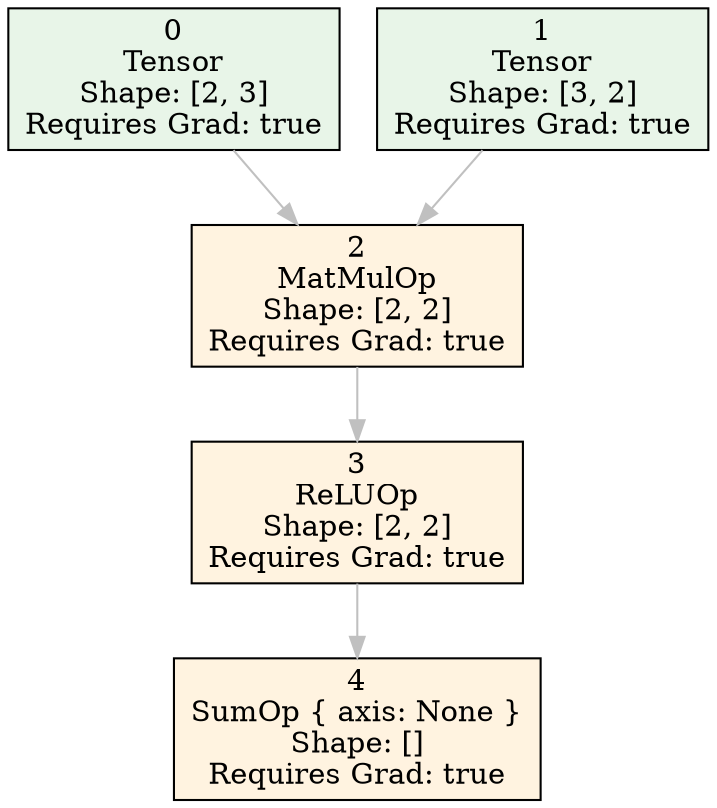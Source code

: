 digraph ComputationalGraph {
    rankdir=TB;
    node [shape=box, style=filled];
    edge [color=gray];
    4 [label="4\nSumOp { axis: None }\nShape: []\nRequires Grad: true", fillcolor="#FFF3E0"];
    3 [label="3\nReLUOp\nShape: [2, 2]\nRequires Grad: true", fillcolor="#FFF3E0"];
    2 [label="2\nMatMulOp\nShape: [2, 2]\nRequires Grad: true", fillcolor="#FFF3E0"];
    0 [label="0\nTensor\nShape: [2, 3]\nRequires Grad: true", fillcolor="#E8F5E8"];
    1 [label="1\nTensor\nShape: [3, 2]\nRequires Grad: true", fillcolor="#E8F5E8"];
    3 -> 4;
    2 -> 3;
    0 -> 2;
    1 -> 2;
}
